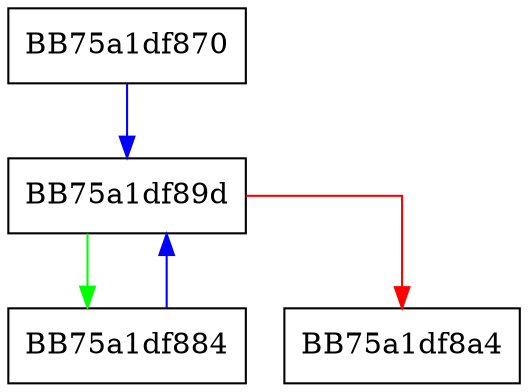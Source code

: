 digraph _Do_call {
  node [shape="box"];
  graph [splines=ortho];
  BB75a1df870 -> BB75a1df89d [color="blue"];
  BB75a1df884 -> BB75a1df89d [color="blue"];
  BB75a1df89d -> BB75a1df884 [color="green"];
  BB75a1df89d -> BB75a1df8a4 [color="red"];
}